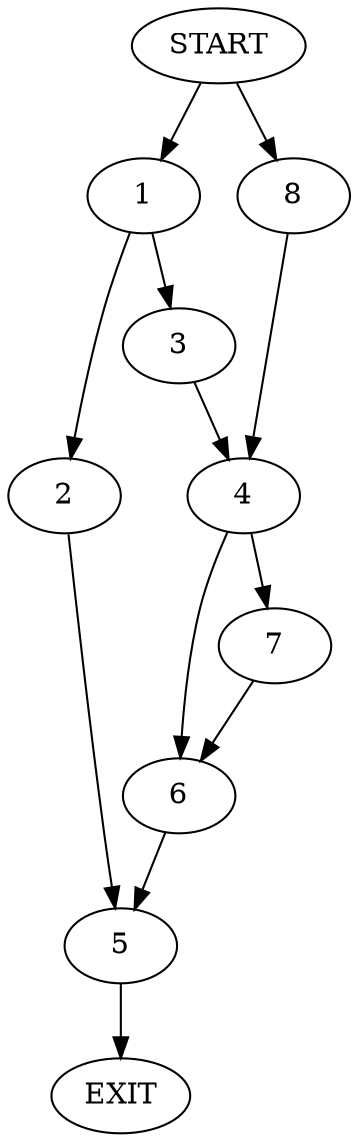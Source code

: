 digraph {
0 [label="START"]
9 [label="EXIT"]
0 -> 1
1 -> 2
1 -> 3
3 -> 4
2 -> 5
5 -> 9
4 -> 6
4 -> 7
0 -> 8
8 -> 4
6 -> 5
7 -> 6
}
